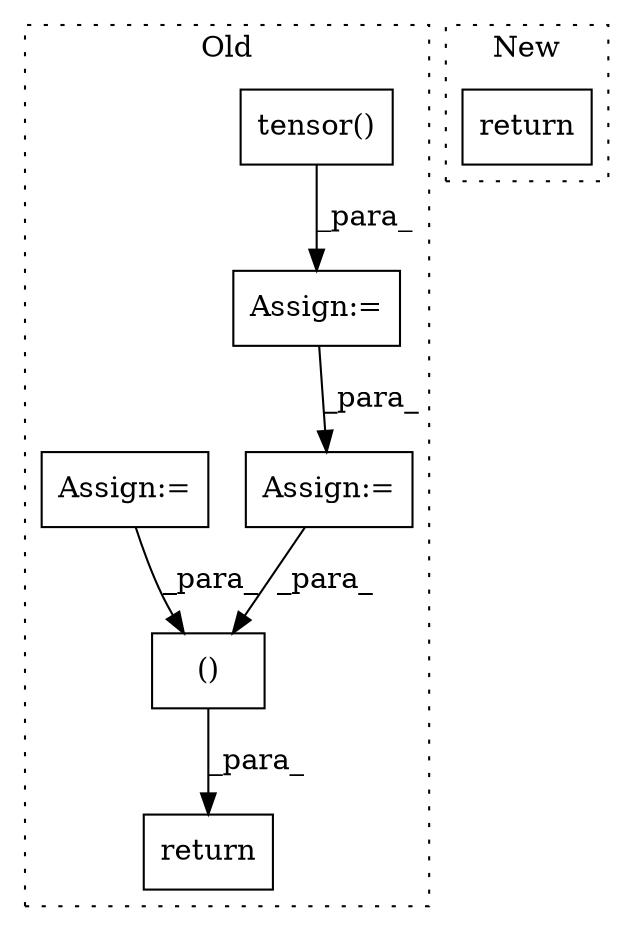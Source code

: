 digraph G {
subgraph cluster0 {
1 [label="tensor()" a="75" s="5748,5765" l="13,1" shape="box"];
3 [label="return" a="93" s="6257" l="7" shape="box"];
4 [label="Assign:=" a="68" s="5927" l="3" shape="box"];
5 [label="Assign:=" a="68" s="6064" l="3" shape="box"];
6 [label="()" a="54" s="6274" l="33" shape="box"];
7 [label="Assign:=" a="68" s="5745" l="3" shape="box"];
label = "Old";
style="dotted";
}
subgraph cluster1 {
2 [label="return" a="93" s="13156" l="7" shape="box"];
label = "New";
style="dotted";
}
1 -> 7 [label="_para_"];
4 -> 6 [label="_para_"];
5 -> 6 [label="_para_"];
6 -> 3 [label="_para_"];
7 -> 4 [label="_para_"];
}